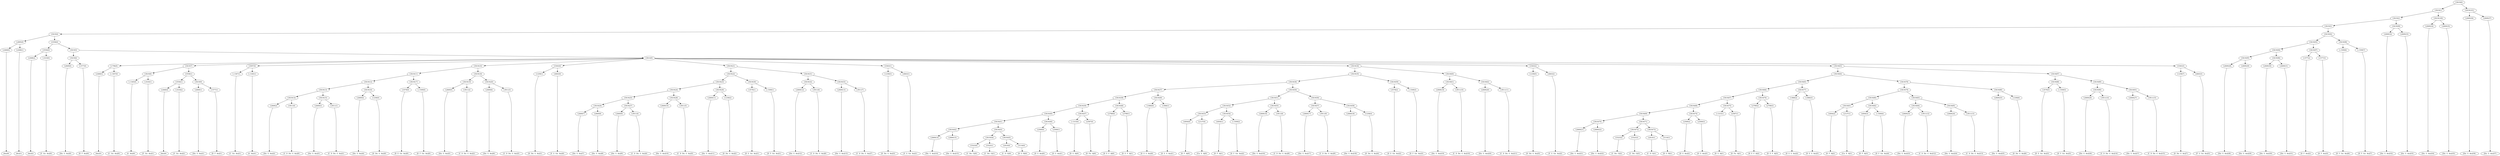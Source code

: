 digraph sample{
"L2468(0)"->"[Ais](0)"
"L2468(1)"->"[Ais](1)"
"L2895(0)"->"L2468(0)"
"L2895(0)"->"L2468(1)"
"L2468(2)"->"[Ais](2)"
"L1618(0)"->"[F  Gis  Ais](0)"
"L5556(0)"->"L2468(2)"
"L5556(0)"->"L1618(0)"
"L2669(0)"->"[Dis  G  Ais](0)"
"L1577(0)"->"[D  F  Ais](0)"
"L5619(6)"->"L2669(0)"
"L5619(6)"->"L1577(0)"
"L2468(3)"->"[Ais](3)"
"L-1367(0)"->"[C  Gis  Ais](0)"
"L1796(0)"->"L2468(3)"
"L1796(0)"->"L-1367(0)"
"L-1345(0)"->"[G  Ais](0)"
"L1618(1)"->"[F  Gis  Ais](1)"
"L5619(8)"->"L-1345(0)"
"L5619(8)"->"L1618(1)"
"L2468(4)"->"[Ais](4)"
"L1618(2)"->"[F  Gis  Ais](2)"
"L5556(1)"->"L2468(4)"
"L5556(1)"->"L1618(2)"
"L2669(1)"->"[Dis  G  Ais](1)"
"L1577(1)"->"[D  F  Ais](1)"
"L5619(9)"->"L2669(1)"
"L5619(9)"->"L1577(1)"
"L5558(1)"->"L5556(1)"
"L5558(1)"->"L5619(9)"
"L5619(7)"->"L5619(8)"
"L5619(7)"->"L5558(1)"
"L-1367(1)"->"[C  Gis  Ais](1)"
"L-1345(1)"->"[G  Ais](1)"
"L5097(0)"->"L-1367(1)"
"L5097(0)"->"L-1345(1)"
"L2669(2)"->"[Dis  G  Ais](2)"
"L3911(0)"->"[C  D  Dis  G  Ais](0)"
"L5619(14)"->"L2669(2)"
"L5619(14)"->"L3911(0)"
"L2669(3)"->"[Dis  G  Ais](3)"
"L3911(1)"->"[C  D  Dis  G  Ais](1)"
"L5619(15)"->"L2669(3)"
"L5619(15)"->"L3911(1)"
"L5619(13)"->"L5619(14)"
"L5619(13)"->"L5619(15)"
"L2669(4)"->"[Dis  G  Ais](4)"
"L1258(0)"->"[D  Dis  G  Ais](0)"
"L5619(16)"->"L2669(4)"
"L5619(16)"->"L1258(0)"
"L5619(12)"->"L5619(13)"
"L5619(12)"->"L5619(16)"
"L3578(0)"->"[D  E  Gis  Ais](0)"
"L-1509(0)"->"[D  F  Gis  Ais](0)"
"L5619(17)"->"L3578(0)"
"L5619(17)"->"L-1509(0)"
"L5619(11)"->"L5619(12)"
"L5619(11)"->"L5619(17)"
"L2669(5)"->"[Dis  G  Ais](5)"
"L3911(2)"->"[C  D  Dis  G  Ais](2)"
"L5619(19)"->"L2669(5)"
"L5619(19)"->"L3911(2)"
"L2669(6)"->"[Dis  G  Ais](6)"
"L3911(3)"->"[C  D  Dis  G  Ais](3)"
"L5619(20)"->"L2669(6)"
"L5619(20)"->"L3911(3)"
"L5619(18)"->"L5619(19)"
"L5619(18)"->"L5619(20)"
"L5619(10)"->"L5619(11)"
"L5619(10)"->"L5619(18)"
"L1258(1)"->"[D  Dis  G  Ais](1)"
"L4663(0)"->"[F  G  Gis  Ais](0)"
"L5363(0)"->"L1258(1)"
"L5363(0)"->"L4663(0)"
"L2669(7)"->"[Dis  G  Ais](7)"
"L2669(8)"->"[Dis  G  Ais](8)"
"L5619(26)"->"L2669(7)"
"L5619(26)"->"L2669(8)"
"L2669(9)"->"[Dis  G  Ais](9)"
"L3911(4)"->"[C  D  Dis  G  Ais](4)"
"L5619(27)"->"L2669(9)"
"L5619(27)"->"L3911(4)"
"L5619(25)"->"L5619(26)"
"L5619(25)"->"L5619(27)"
"L2669(10)"->"[Dis  G  Ais](10)"
"L3911(5)"->"[C  D  Dis  G  Ais](5)"
"L5619(28)"->"L2669(10)"
"L5619(28)"->"L3911(5)"
"L5619(24)"->"L5619(25)"
"L5619(24)"->"L5619(28)"
"L2669(11)"->"[Dis  G  Ais](11)"
"L1258(2)"->"[D  Dis  G  Ais](2)"
"L5619(29)"->"L2669(11)"
"L5619(29)"->"L1258(2)"
"L5619(23)"->"L5619(24)"
"L5619(23)"->"L5619(29)"
"L3578(1)"->"[D  E  Gis  Ais](1)"
"L-1509(1)"->"[D  F  Gis  Ais](1)"
"L5619(30)"->"L3578(1)"
"L5619(30)"->"L-1509(1)"
"L5619(22)"->"L5619(23)"
"L5619(22)"->"L5619(30)"
"L2669(12)"->"[Dis  G  Ais](12)"
"L3911(6)"->"[C  D  Dis  G  Ais](6)"
"L5619(32)"->"L2669(12)"
"L5619(32)"->"L3911(6)"
"L2669(13)"->"[Dis  G  Ais](13)"
"L3911(7)"->"[C  D  Dis  G  Ais](7)"
"L5619(33)"->"L2669(13)"
"L5619(33)"->"L3911(7)"
"L5619(31)"->"L5619(32)"
"L5619(31)"->"L5619(33)"
"L5619(21)"->"L5619(22)"
"L5619(21)"->"L5619(31)"
"L1258(3)"->"[D  Dis  G  Ais](3)"
"L4663(1)"->"[F  G  Gis  Ais](1)"
"L5363(1)"->"L1258(3)"
"L5363(1)"->"L4663(1)"
"L2669(14)"->"[Dis  G  Ais](14)"
"L2669(15)"->"[Dis  G  Ais](15)"
"L5619(42)"->"L2669(14)"
"L5619(42)"->"L2669(15)"
"L5323(0)"->"[C  Dis  G](0)"
"L5323(1)"->"[C  Dis  G](1)"
"L5619(44)"->"L5323(0)"
"L5619(44)"->"L5323(1)"
"L2610(0)"->"[C  D  G](0)"
"L3116(0)"->"[D  G  B](0)"
"L5619(45)"->"L2610(0)"
"L5619(45)"->"L3116(0)"
"L5619(43)"->"L5619(44)"
"L5619(43)"->"L5619(45)"
"L5619(41)"->"L5619(42)"
"L5619(41)"->"L5619(43)"
"L2569(0)"->"[D  G  Ais](0)"
"L2569(1)"->"[D  G  Ais](1)"
"L5619(46)"->"L2569(0)"
"L5619(46)"->"L2569(1)"
"L5619(40)"->"L5619(41)"
"L5619(40)"->"L5619(46)"
"L-1315(0)"->"[D  G  A](0)"
"L2587(0)"->"[D  Fis  A](0)"
"L5619(47)"->"L-1315(0)"
"L5619(47)"->"L2587(0)"
"L5619(39)"->"L5619(40)"
"L5619(39)"->"L5619(47)"
"L2789(0)"->"[D  E  F  A](0)"
"L2789(1)"->"[D  E  F  A](1)"
"L5619(48)"->"L2789(0)"
"L5619(48)"->"L2789(1)"
"L5619(38)"->"L5619(39)"
"L5619(38)"->"L5619(48)"
"L1866(0)"->"[D  E  G  Ais](0)"
"L1866(1)"->"[D  E  G  Ais](1)"
"L5619(49)"->"L1866(0)"
"L5619(49)"->"L1866(1)"
"L5619(37)"->"L5619(38)"
"L5619(37)"->"L5619(49)"
"L4004(0)"->"[D  F  A](0)"
"L2137(0)"->"[Cis  E  A](0)"
"L5619(53)"->"L4004(0)"
"L5619(53)"->"L2137(0)"
"L4004(1)"->"[D  F  A](1)"
"L-1509(2)"->"[D  F  Gis  Ais](2)"
"L5619(54)"->"L4004(1)"
"L5619(54)"->"L-1509(2)"
"L5619(52)"->"L5619(53)"
"L5619(52)"->"L5619(54)"
"L2669(16)"->"[Dis  G  Ais](16)"
"L3911(8)"->"[C  D  Dis  G  Ais](8)"
"L5619(55)"->"L2669(16)"
"L5619(55)"->"L3911(8)"
"L5619(51)"->"L5619(52)"
"L5619(51)"->"L5619(55)"
"L2669(17)"->"[Dis  G  Ais](17)"
"L3911(9)"->"[C  D  Dis  G  Ais](9)"
"L5619(57)"->"L2669(17)"
"L5619(57)"->"L3911(9)"
"L2669(18)"->"[Dis  G  Ais](18)"
"L1258(4)"->"[D  Dis  G  Ais](4)"
"L5619(58)"->"L2669(18)"
"L5619(58)"->"L1258(4)"
"L5619(56)"->"L5619(57)"
"L5619(56)"->"L5619(58)"
"L5619(50)"->"L5619(51)"
"L5619(50)"->"L5619(56)"
"L5619(36)"->"L5619(37)"
"L5619(36)"->"L5619(50)"
"L3578(2)"->"[D  E  Gis  Ais](2)"
"L-1509(3)"->"[D  F  Gis  Ais](3)"
"L5619(59)"->"L3578(2)"
"L5619(59)"->"L-1509(3)"
"L5619(35)"->"L5619(36)"
"L5619(35)"->"L5619(59)"
"L2669(19)"->"[Dis  G  Ais](19)"
"L3911(10)"->"[C  D  Dis  G  Ais](10)"
"L5619(61)"->"L2669(19)"
"L5619(61)"->"L3911(10)"
"L2669(20)"->"[Dis  G  Ais](20)"
"L3911(11)"->"[C  D  Dis  G  Ais](11)"
"L5619(62)"->"L2669(20)"
"L5619(62)"->"L3911(11)"
"L5619(60)"->"L5619(61)"
"L5619(60)"->"L5619(62)"
"L5619(34)"->"L5619(35)"
"L5619(34)"->"L5619(60)"
"L1258(5)"->"[D  Dis  G  Ais](5)"
"L4663(2)"->"[F  G  Gis  Ais](2)"
"L5363(2)"->"L1258(5)"
"L5363(2)"->"L4663(2)"
"L2669(21)"->"[Dis  G  Ais](21)"
"L2669(22)"->"[Dis  G  Ais](22)"
"L5619(70)"->"L2669(21)"
"L5619(70)"->"L2669(22)"
"L5323(2)"->"[C  Dis  G](2)"
"L5323(3)"->"[C  Dis  G](3)"
"L5619(72)"->"L5323(2)"
"L5619(72)"->"L5323(3)"
"L2610(1)"->"[C  D  G](1)"
"L3116(1)"->"[D  G  B](1)"
"L5619(73)"->"L2610(1)"
"L5619(73)"->"L3116(1)"
"L5619(71)"->"L5619(72)"
"L5619(71)"->"L5619(73)"
"L5619(69)"->"L5619(70)"
"L5619(69)"->"L5619(71)"
"L2569(2)"->"[D  G  Ais](2)"
"L2569(3)"->"[D  G  Ais](3)"
"L5619(74)"->"L2569(2)"
"L5619(74)"->"L2569(3)"
"L5619(68)"->"L5619(69)"
"L5619(68)"->"L5619(74)"
"L-1315(1)"->"[D  G  A](1)"
"L2587(1)"->"[D  Fis  A](1)"
"L5619(75)"->"L-1315(1)"
"L5619(75)"->"L2587(1)"
"L5619(67)"->"L5619(68)"
"L5619(67)"->"L5619(75)"
"L2789(2)"->"[D  E  F  A](2)"
"L2789(3)"->"[D  E  F  A](3)"
"L5619(76)"->"L2789(2)"
"L5619(76)"->"L2789(3)"
"L5619(66)"->"L5619(67)"
"L5619(66)"->"L5619(76)"
"L1866(2)"->"[D  E  G  Ais](2)"
"L1866(3)"->"[D  E  G  Ais](3)"
"L5619(77)"->"L1866(2)"
"L5619(77)"->"L1866(3)"
"L5619(65)"->"L5619(66)"
"L5619(65)"->"L5619(77)"
"L4004(2)"->"[D  F  A](2)"
"L2137(1)"->"[Cis  E  A](1)"
"L5619(81)"->"L4004(2)"
"L5619(81)"->"L2137(1)"
"L4004(3)"->"[D  F  A](3)"
"L-1509(4)"->"[D  F  Gis  Ais](4)"
"L5619(82)"->"L4004(3)"
"L5619(82)"->"L-1509(4)"
"L5619(80)"->"L5619(81)"
"L5619(80)"->"L5619(82)"
"L2669(23)"->"[Dis  G  Ais](23)"
"L3911(12)"->"[C  D  Dis  G  Ais](12)"
"L5619(84)"->"L2669(23)"
"L5619(84)"->"L3911(12)"
"L2669(24)"->"[Dis  G  Ais](24)"
"L3911(13)"->"[C  D  Dis  G  Ais](13)"
"L5619(85)"->"L2669(24)"
"L5619(85)"->"L3911(13)"
"L5619(83)"->"L5619(84)"
"L5619(83)"->"L5619(85)"
"L5619(79)"->"L5619(80)"
"L5619(79)"->"L5619(83)"
"L2669(25)"->"[Dis  G  Ais](25)"
"L1258(6)"->"[D  Dis  G  Ais](6)"
"L5619(86)"->"L2669(25)"
"L5619(86)"->"L1258(6)"
"L5619(78)"->"L5619(79)"
"L5619(78)"->"L5619(86)"
"L5619(64)"->"L5619(65)"
"L5619(64)"->"L5619(78)"
"L3578(3)"->"[D  E  Gis  Ais](3)"
"L-1509(5)"->"[D  F  Gis  Ais](5)"
"L5619(88)"->"L3578(3)"
"L5619(88)"->"L-1509(5)"
"L2669(26)"->"[Dis  G  Ais](26)"
"L3911(14)"->"[C  D  Dis  G  Ais](14)"
"L5619(90)"->"L2669(26)"
"L5619(90)"->"L3911(14)"
"L2669(27)"->"[Dis  G  Ais](27)"
"L3911(15)"->"[C  D  Dis  G  Ais](15)"
"L5619(91)"->"L2669(27)"
"L5619(91)"->"L3911(15)"
"L5619(89)"->"L5619(90)"
"L5619(89)"->"L5619(91)"
"L5619(87)"->"L5619(88)"
"L5619(87)"->"L5619(89)"
"L5619(63)"->"L5619(64)"
"L5619(63)"->"L5619(87)"
"L1258(7)"->"[D  Dis  G  Ais](7)"
"L4663(3)"->"[F  G  Gis  Ais](3)"
"L5363(3)"->"L1258(7)"
"L5363(3)"->"L4663(3)"
"L5614(0)"->"L1796(0)"
"L5614(0)"->"L5619(7)"
"L5614(0)"->"L5097(0)"
"L5614(0)"->"L5619(10)"
"L5614(0)"->"L5363(0)"
"L5614(0)"->"L5619(21)"
"L5614(0)"->"L5363(1)"
"L5614(0)"->"L5619(34)"
"L5614(0)"->"L5363(2)"
"L5614(0)"->"L5619(63)"
"L5614(0)"->"L5363(3)"
"L5619(5)"->"L5619(6)"
"L5619(5)"->"L5614(0)"
"L5558(0)"->"L5556(0)"
"L5558(0)"->"L5619(5)"
"L5619(4)"->"L2895(0)"
"L5619(4)"->"L5558(0)"
"L2669(28)"->"[Dis  G  Ais](28)"
"L2669(29)"->"[Dis  G  Ais](29)"
"L5619(95)"->"L2669(28)"
"L5619(95)"->"L2669(29)"
"L2669(30)"->"[Dis  G  Ais](30)"
"L2669(31)"->"[Dis  G  Ais](31)"
"L5619(96)"->"L2669(30)"
"L5619(96)"->"L2669(31)"
"L5619(94)"->"L5619(95)"
"L5619(94)"->"L5619(96)"
"L1577(2)"->"[D  F  Ais](2)"
"L1577(3)"->"[D  F  Ais](3)"
"L5619(97)"->"L1577(2)"
"L5619(97)"->"L1577(3)"
"L5619(93)"->"L5619(94)"
"L5619(93)"->"L5619(97)"
"L-1509(6)"->"[D  F  Gis  Ais](6)"
"L-1509(7)"->"[D  F  Gis  Ais](7)"
"L5619(98)"->"L-1509(6)"
"L5619(98)"->"L-1509(7)"
"L5619(92)"->"L5619(93)"
"L5619(92)"->"L5619(98)"
"L5619(3)"->"L5619(4)"
"L5619(3)"->"L5619(92)"
"L2669(32)"->"[Dis  G  Ais](32)"
"L2669(33)"->"[Dis  G  Ais](33)"
"L5619(99)"->"L2669(32)"
"L5619(99)"->"L2669(33)"
"L5619(2)"->"L5619(3)"
"L5619(2)"->"L5619(99)"
"L2669(34)"->"[Dis  G  Ais](34)"
"L2669(35)"->"[Dis  G  Ais](35)"
"L5619(100)"->"L2669(34)"
"L5619(100)"->"L2669(35)"
"L5619(1)"->"L5619(2)"
"L5619(1)"->"L5619(100)"
"L2669(36)"->"[Dis  G  Ais](36)"
"L2669(37)"->"[Dis  G  Ais](37)"
"L5619(101)"->"L2669(36)"
"L5619(101)"->"L2669(37)"
"L5619(0)"->"L5619(1)"
"L5619(0)"->"L5619(101)"
{rank = min; "L5619(0)"}
{rank = same; "L5619(1)"; "L5619(101)";}
{rank = same; "L5619(2)"; "L5619(100)"; "L2669(36)"; "L2669(37)";}
{rank = same; "L5619(3)"; "L5619(99)"; "L2669(34)"; "L2669(35)";}
{rank = same; "L5619(4)"; "L5619(92)"; "L2669(32)"; "L2669(33)";}
{rank = same; "L2895(0)"; "L5558(0)"; "L5619(93)"; "L5619(98)";}
{rank = same; "L2468(0)"; "L2468(1)"; "L5556(0)"; "L5619(5)"; "L5619(94)"; "L5619(97)"; "L-1509(6)"; "L-1509(7)";}
{rank = same; "L2468(2)"; "L1618(0)"; "L5619(6)"; "L5614(0)"; "L5619(95)"; "L5619(96)"; "L1577(2)"; "L1577(3)";}
{rank = same; "L2669(0)"; "L1577(0)"; "L1796(0)"; "L5619(7)"; "L5097(0)"; "L5619(10)"; "L5363(0)"; "L5619(21)"; "L5363(1)"; "L5619(34)"; "L5363(2)"; "L5619(63)"; "L5363(3)"; "L2669(28)"; "L2669(29)"; "L2669(30)"; "L2669(31)";}
{rank = same; "L2468(3)"; "L-1367(0)"; "L5619(8)"; "L5558(1)"; "L-1367(1)"; "L-1345(1)"; "L5619(11)"; "L5619(18)"; "L1258(1)"; "L4663(0)"; "L5619(22)"; "L5619(31)"; "L1258(3)"; "L4663(1)"; "L5619(35)"; "L5619(60)"; "L1258(5)"; "L4663(2)"; "L5619(64)"; "L5619(87)"; "L1258(7)"; "L4663(3)";}
{rank = same; "L-1345(0)"; "L1618(1)"; "L5556(1)"; "L5619(9)"; "L5619(12)"; "L5619(17)"; "L5619(19)"; "L5619(20)"; "L5619(23)"; "L5619(30)"; "L5619(32)"; "L5619(33)"; "L5619(36)"; "L5619(59)"; "L5619(61)"; "L5619(62)"; "L5619(65)"; "L5619(78)"; "L5619(88)"; "L5619(89)";}
{rank = same; "L2468(4)"; "L1618(2)"; "L2669(1)"; "L1577(1)"; "L5619(13)"; "L5619(16)"; "L3578(0)"; "L-1509(0)"; "L2669(5)"; "L3911(2)"; "L2669(6)"; "L3911(3)"; "L5619(24)"; "L5619(29)"; "L3578(1)"; "L-1509(1)"; "L2669(12)"; "L3911(6)"; "L2669(13)"; "L3911(7)"; "L5619(37)"; "L5619(50)"; "L3578(2)"; "L-1509(3)"; "L2669(19)"; "L3911(10)"; "L2669(20)"; "L3911(11)"; "L5619(66)"; "L5619(77)"; "L5619(79)"; "L5619(86)"; "L3578(3)"; "L-1509(5)"; "L5619(90)"; "L5619(91)";}
{rank = same; "L5619(14)"; "L5619(15)"; "L2669(4)"; "L1258(0)"; "L5619(25)"; "L5619(28)"; "L2669(11)"; "L1258(2)"; "L5619(38)"; "L5619(49)"; "L5619(51)"; "L5619(56)"; "L5619(67)"; "L5619(76)"; "L1866(2)"; "L1866(3)"; "L5619(80)"; "L5619(83)"; "L2669(25)"; "L1258(6)"; "L2669(26)"; "L3911(14)"; "L2669(27)"; "L3911(15)";}
{rank = same; "L2669(2)"; "L3911(0)"; "L2669(3)"; "L3911(1)"; "L5619(26)"; "L5619(27)"; "L2669(10)"; "L3911(5)"; "L5619(39)"; "L5619(48)"; "L1866(0)"; "L1866(1)"; "L5619(52)"; "L5619(55)"; "L5619(57)"; "L5619(58)"; "L5619(68)"; "L5619(75)"; "L2789(2)"; "L2789(3)"; "L5619(81)"; "L5619(82)"; "L5619(84)"; "L5619(85)";}
{rank = same; "L2669(7)"; "L2669(8)"; "L2669(9)"; "L3911(4)"; "L5619(40)"; "L5619(47)"; "L2789(0)"; "L2789(1)"; "L5619(53)"; "L5619(54)"; "L2669(16)"; "L3911(8)"; "L2669(17)"; "L3911(9)"; "L2669(18)"; "L1258(4)"; "L5619(69)"; "L5619(74)"; "L-1315(1)"; "L2587(1)"; "L4004(2)"; "L2137(1)"; "L4004(3)"; "L-1509(4)"; "L2669(23)"; "L3911(12)"; "L2669(24)"; "L3911(13)";}
{rank = same; "L5619(41)"; "L5619(46)"; "L-1315(0)"; "L2587(0)"; "L4004(0)"; "L2137(0)"; "L4004(1)"; "L-1509(2)"; "L5619(70)"; "L5619(71)"; "L2569(2)"; "L2569(3)";}
{rank = same; "L5619(42)"; "L5619(43)"; "L2569(0)"; "L2569(1)"; "L2669(21)"; "L2669(22)"; "L5619(72)"; "L5619(73)";}
{rank = same; "L2669(14)"; "L2669(15)"; "L5619(44)"; "L5619(45)"; "L5323(2)"; "L5323(3)"; "L2610(1)"; "L3116(1)";}
{rank = same; "L5323(0)"; "L5323(1)"; "L2610(0)"; "L3116(0)";}
{rank = max; "[Ais](0)"; "[Ais](1)"; "[Ais](2)"; "[Ais](3)"; "[Ais](4)"; "[C  D  Dis  G  Ais](0)"; "[C  D  Dis  G  Ais](1)"; "[C  D  Dis  G  Ais](10)"; "[C  D  Dis  G  Ais](11)"; "[C  D  Dis  G  Ais](12)"; "[C  D  Dis  G  Ais](13)"; "[C  D  Dis  G  Ais](14)"; "[C  D  Dis  G  Ais](15)"; "[C  D  Dis  G  Ais](2)"; "[C  D  Dis  G  Ais](3)"; "[C  D  Dis  G  Ais](4)"; "[C  D  Dis  G  Ais](5)"; "[C  D  Dis  G  Ais](6)"; "[C  D  Dis  G  Ais](7)"; "[C  D  Dis  G  Ais](8)"; "[C  D  Dis  G  Ais](9)"; "[C  D  G](0)"; "[C  D  G](1)"; "[C  Dis  G](0)"; "[C  Dis  G](1)"; "[C  Dis  G](2)"; "[C  Dis  G](3)"; "[C  Gis  Ais](0)"; "[C  Gis  Ais](1)"; "[Cis  E  A](0)"; "[Cis  E  A](1)"; "[D  Dis  G  Ais](0)"; "[D  Dis  G  Ais](1)"; "[D  Dis  G  Ais](2)"; "[D  Dis  G  Ais](3)"; "[D  Dis  G  Ais](4)"; "[D  Dis  G  Ais](5)"; "[D  Dis  G  Ais](6)"; "[D  Dis  G  Ais](7)"; "[D  E  F  A](0)"; "[D  E  F  A](1)"; "[D  E  F  A](2)"; "[D  E  F  A](3)"; "[D  E  G  Ais](0)"; "[D  E  G  Ais](1)"; "[D  E  G  Ais](2)"; "[D  E  G  Ais](3)"; "[D  E  Gis  Ais](0)"; "[D  E  Gis  Ais](1)"; "[D  E  Gis  Ais](2)"; "[D  E  Gis  Ais](3)"; "[D  F  A](0)"; "[D  F  A](1)"; "[D  F  A](2)"; "[D  F  A](3)"; "[D  F  Ais](0)"; "[D  F  Ais](1)"; "[D  F  Ais](2)"; "[D  F  Ais](3)"; "[D  F  Gis  Ais](0)"; "[D  F  Gis  Ais](1)"; "[D  F  Gis  Ais](2)"; "[D  F  Gis  Ais](3)"; "[D  F  Gis  Ais](4)"; "[D  F  Gis  Ais](5)"; "[D  F  Gis  Ais](6)"; "[D  F  Gis  Ais](7)"; "[D  Fis  A](0)"; "[D  Fis  A](1)"; "[D  G  A](0)"; "[D  G  A](1)"; "[D  G  Ais](0)"; "[D  G  Ais](1)"; "[D  G  Ais](2)"; "[D  G  Ais](3)"; "[D  G  B](0)"; "[D  G  B](1)"; "[Dis  G  Ais](0)"; "[Dis  G  Ais](1)"; "[Dis  G  Ais](10)"; "[Dis  G  Ais](11)"; "[Dis  G  Ais](12)"; "[Dis  G  Ais](13)"; "[Dis  G  Ais](14)"; "[Dis  G  Ais](15)"; "[Dis  G  Ais](16)"; "[Dis  G  Ais](17)"; "[Dis  G  Ais](18)"; "[Dis  G  Ais](19)"; "[Dis  G  Ais](2)"; "[Dis  G  Ais](20)"; "[Dis  G  Ais](21)"; "[Dis  G  Ais](22)"; "[Dis  G  Ais](23)"; "[Dis  G  Ais](24)"; "[Dis  G  Ais](25)"; "[Dis  G  Ais](26)"; "[Dis  G  Ais](27)"; "[Dis  G  Ais](28)"; "[Dis  G  Ais](29)"; "[Dis  G  Ais](3)"; "[Dis  G  Ais](30)"; "[Dis  G  Ais](31)"; "[Dis  G  Ais](32)"; "[Dis  G  Ais](33)"; "[Dis  G  Ais](34)"; "[Dis  G  Ais](35)"; "[Dis  G  Ais](36)"; "[Dis  G  Ais](37)"; "[Dis  G  Ais](4)"; "[Dis  G  Ais](5)"; "[Dis  G  Ais](6)"; "[Dis  G  Ais](7)"; "[Dis  G  Ais](8)"; "[Dis  G  Ais](9)"; "[F  G  Gis  Ais](0)"; "[F  G  Gis  Ais](1)"; "[F  G  Gis  Ais](2)"; "[F  G  Gis  Ais](3)"; "[F  Gis  Ais](0)"; "[F  Gis  Ais](1)"; "[F  Gis  Ais](2)"; "[G  Ais](0)"; "[G  Ais](1)";}
}